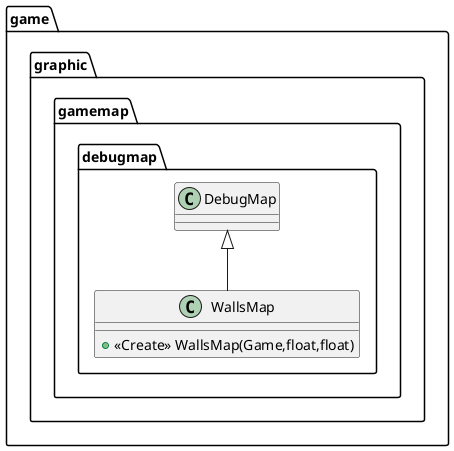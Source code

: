 @startuml
class game.graphic.gamemap.debugmap.WallsMap {
+ <<Create>> WallsMap(Game,float,float)
}



game.graphic.gamemap.debugmap.DebugMap <|-- game.graphic.gamemap.debugmap.WallsMap
@enduml